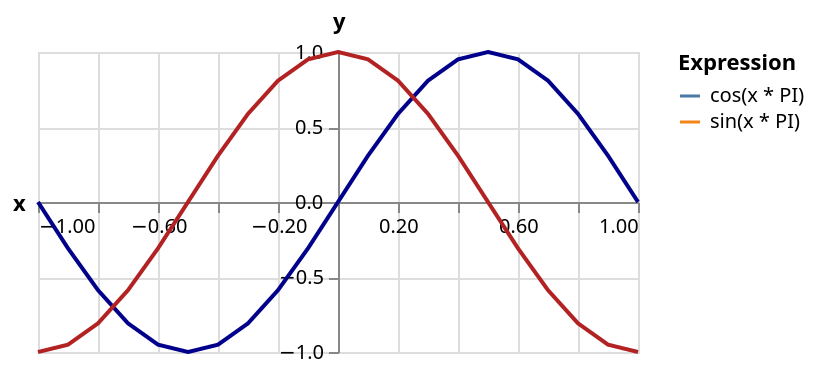 {"$schema":"https://vega.github.io/schema/vega-lite/v3.json","description":"Plots a function using a generated sequence with legend.","width":300,"height":150,"data":{"sequence":{"start":-1,"stop":1.1,"step":0.1,"as":"r"}},"transform":[{"calculate":"sin(datum.r * PI)","as":"sin"},{"calculate":"cos(datum.r * PI)","as":"cos"},{"calculate":"'sin(x * PI)'","as":"label_sin"},{"calculate":"'cos(x * PI)'","as":"label_cos"}],"layer":[{"mark":{"type":"line","stroke":"darkblue"},"encoding":{"x":{"field":"r","type":"quantitative","axis":{"title":"x","format":".2f","offset":-75,"titleAngle":0,"titleX":-10,"titleY":-5}},"y":{"field":"sin","type":"quantitative","axis":{"title":"y","format":".1f","offset":-150,"titleAngle":0,"titleX":0,"titleY":-10}},"color":{"field":"label_sin","type":"nominal","legend":{"title":"Expression"}}}},{"mark":{"type":"line","stroke":"firebrick"},"encoding":{"x":{"field":"r","type":"quantitative"},"y":{"field":"cos","type":"quantitative"},"color":{"field":"label_cos","type":"nominal"}}}]}